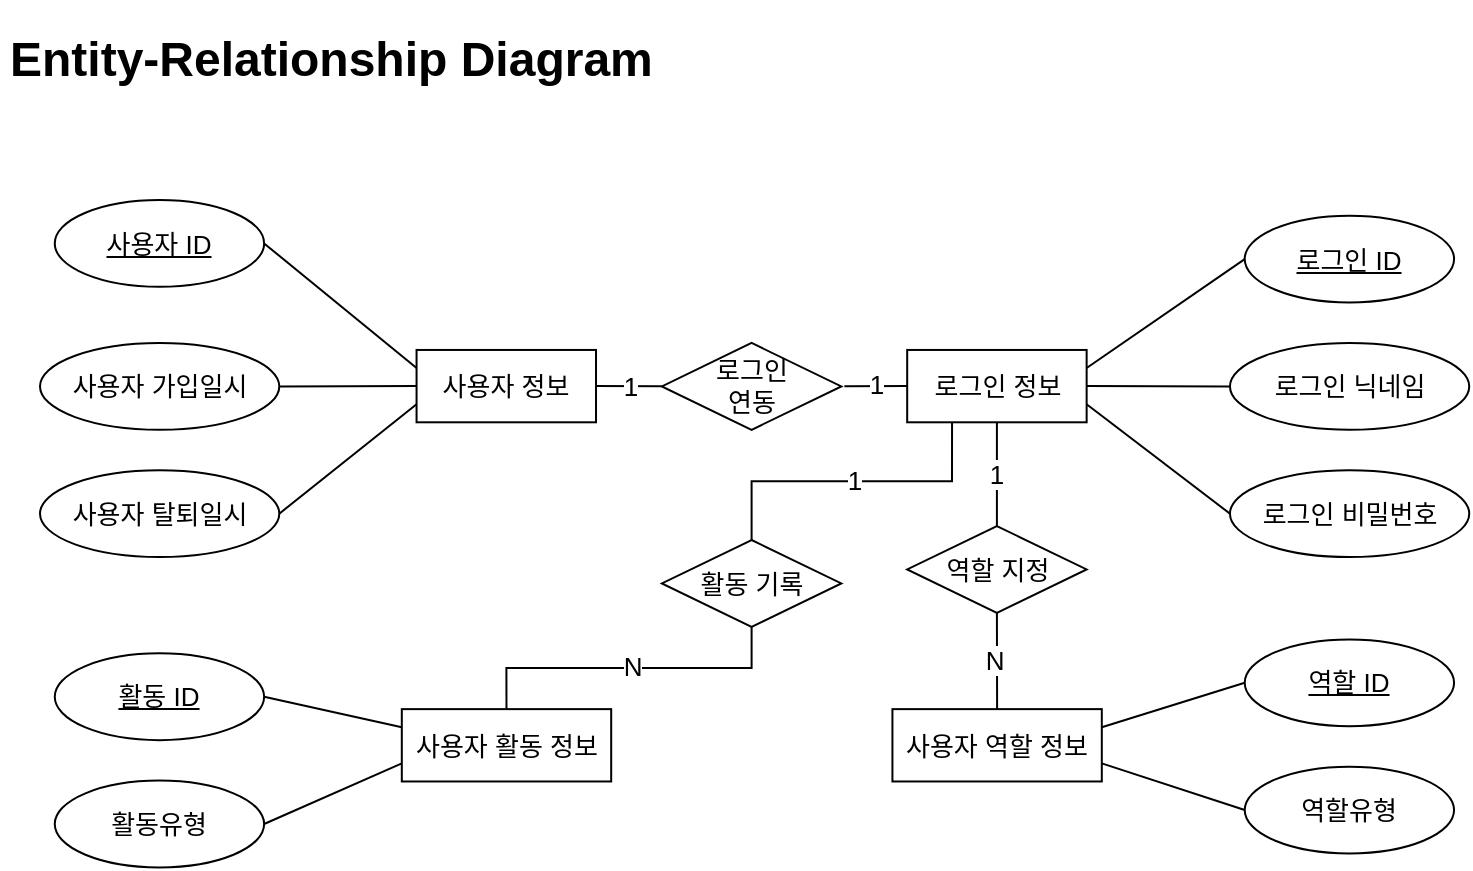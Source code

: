 <mxfile version="21.5.0" type="device" pages="2">
  <diagram name="Entity-Relationship Diagram" id="faz8vsZLvpQ4m0-9aA44">
    <mxGraphModel dx="1325" dy="1494" grid="1" gridSize="10" guides="1" tooltips="1" connect="1" arrows="1" fold="1" page="1" pageScale="1" pageWidth="827" pageHeight="1169" math="0" shadow="0">
      <root>
        <mxCell id="0" />
        <mxCell id="1" parent="0" />
        <mxCell id="U8rtfdh0rIiNNgj78f04-1" value="&lt;h1&gt;&lt;p style=&quot;line-height: normal; margin-top: 0pt; margin-bottom: 0pt; margin-left: 0in; direction: ltr; unicode-bidi: embed;&quot;&gt;Entity-Relationship Diagram&lt;br/&gt;&lt;/p&gt;&lt;/h1&gt;" style="text;html=1;strokeColor=none;fillColor=none;spacing=5;spacingTop=-20;whiteSpace=wrap;overflow=hidden;rounded=0;" vertex="1" parent="1">
          <mxGeometry x="30" y="30" width="340" height="40" as="geometry" />
        </mxCell>
        <mxCell id="iMo18cKxPav76uqtHmOy-1" value="&lt;font style=&quot;font-size: 13px;&quot;&gt;사용자 ID&lt;/font&gt;" style="ellipse;whiteSpace=wrap;html=1;align=center;fontStyle=4;rotation=0;fontSize=13;" vertex="1" parent="1">
          <mxGeometry x="57.381" y="120.0" width="104.685" height="43.404" as="geometry" />
        </mxCell>
        <mxCell id="iMo18cKxPav76uqtHmOy-2" value="&lt;font style=&quot;font-size: 13px;&quot;&gt;사용자 가입일시&lt;/font&gt;" style="ellipse;whiteSpace=wrap;html=1;align=center;rotation=0;fontSize=13;" vertex="1" parent="1">
          <mxGeometry x="50.003" y="191.487" width="119.64" height="43.404" as="geometry" />
        </mxCell>
        <mxCell id="iMo18cKxPav76uqtHmOy-3" value="&lt;font style=&quot;font-size: 13px;&quot;&gt;사용자 탈퇴일시&lt;/font&gt;" style="ellipse;whiteSpace=wrap;html=1;align=center;rotation=0;fontSize=13;" vertex="1" parent="1">
          <mxGeometry x="50.003" y="255.128" width="119.64" height="43.404" as="geometry" />
        </mxCell>
        <mxCell id="iMo18cKxPav76uqtHmOy-4" value="&lt;font style=&quot;font-size: 13px;&quot;&gt;로그인 ID&lt;br style=&quot;font-size: 13px;&quot;&gt;&lt;/font&gt;" style="ellipse;whiteSpace=wrap;html=1;align=center;fontStyle=4;rotation=0;fontSize=13;" vertex="1" parent="1">
          <mxGeometry x="652.359" y="127.846" width="104.685" height="43.404" as="geometry" />
        </mxCell>
        <mxCell id="iMo18cKxPav76uqtHmOy-5" value="&lt;span style=&quot;font-size: 13px;&quot;&gt;로그인 닉네임&lt;/span&gt;" style="ellipse;whiteSpace=wrap;html=1;align=center;rotation=0;fontSize=13;" vertex="1" parent="1">
          <mxGeometry x="644.981" y="191.487" width="119.64" height="43.404" as="geometry" />
        </mxCell>
        <mxCell id="iMo18cKxPav76uqtHmOy-6" value="&lt;font style=&quot;font-size: 13px;&quot;&gt;로그인 비밀번호&lt;/font&gt;" style="ellipse;whiteSpace=wrap;html=1;align=center;rotation=0;fontSize=13;" vertex="1" parent="1">
          <mxGeometry x="644.981" y="255.128" width="119.64" height="43.404" as="geometry" />
        </mxCell>
        <mxCell id="iMo18cKxPav76uqtHmOy-7" value="&lt;font style=&quot;font-size: 13px;&quot;&gt;활동 ID&lt;br style=&quot;font-size: 13px;&quot;&gt;&lt;/font&gt;" style="ellipse;whiteSpace=wrap;html=1;align=center;fontStyle=4;rotation=0;fontSize=13;" vertex="1" parent="1">
          <mxGeometry x="57.381" y="346.666" width="104.685" height="43.404" as="geometry" />
        </mxCell>
        <mxCell id="iMo18cKxPav76uqtHmOy-8" value="&lt;span style=&quot;font-size: 13px;&quot;&gt;활동유형&lt;br style=&quot;font-size: 13px;&quot;&gt;&lt;/span&gt;" style="ellipse;whiteSpace=wrap;html=1;align=center;rotation=0;fontSize=13;" vertex="1" parent="1">
          <mxGeometry x="57.381" y="410.307" width="104.685" height="43.404" as="geometry" />
        </mxCell>
        <mxCell id="iMo18cKxPav76uqtHmOy-9" value="&lt;font style=&quot;font-size: 13px;&quot;&gt;역할 ID&lt;br style=&quot;font-size: 13px;&quot;&gt;&lt;/font&gt;" style="ellipse;whiteSpace=wrap;html=1;align=center;fontStyle=4;rotation=0;fontSize=13;" vertex="1" parent="1">
          <mxGeometry x="652.359" y="339.692" width="104.685" height="43.404" as="geometry" />
        </mxCell>
        <mxCell id="iMo18cKxPav76uqtHmOy-10" value="&lt;span style=&quot;font-size: 13px;&quot;&gt;역할유형&lt;br style=&quot;font-size: 13px;&quot;&gt;&lt;/span&gt;" style="ellipse;whiteSpace=wrap;html=1;align=center;rotation=0;fontSize=13;" vertex="1" parent="1">
          <mxGeometry x="652.359" y="403.333" width="104.685" height="43.404" as="geometry" />
        </mxCell>
        <mxCell id="iMo18cKxPav76uqtHmOy-11" value="&lt;font style=&quot;font-size: 13px;&quot;&gt;사용자 정보&lt;/font&gt;" style="whiteSpace=wrap;html=1;align=center;rotation=0;fontSize=13;" vertex="1" parent="1">
          <mxGeometry x="238.281" y="194.974" width="89.73" height="36.17" as="geometry" />
        </mxCell>
        <mxCell id="iMo18cKxPav76uqtHmOy-12" value="&lt;font style=&quot;font-size: 13px;&quot;&gt;로그인 정보&lt;/font&gt;" style="whiteSpace=wrap;html=1;align=center;rotation=0;fontSize=13;" vertex="1" parent="1">
          <mxGeometry x="483.592" y="194.974" width="89.73" height="36.17" as="geometry" />
        </mxCell>
        <mxCell id="iMo18cKxPav76uqtHmOy-14" value="&lt;font style=&quot;font-size: 13px;&quot;&gt;사용자 활동 정보&lt;/font&gt;" style="whiteSpace=wrap;html=1;align=center;rotation=0;fontSize=13;" vertex="1" parent="1">
          <mxGeometry x="230.903" y="374.564" width="104.685" height="36.17" as="geometry" />
        </mxCell>
        <mxCell id="iMo18cKxPav76uqtHmOy-15" value="&lt;font style=&quot;font-size: 13px;&quot;&gt;사용자 역할 정보&lt;/font&gt;" style="whiteSpace=wrap;html=1;align=center;rotation=0;fontSize=13;" vertex="1" parent="1">
          <mxGeometry x="476.214" y="374.564" width="104.685" height="36.17" as="geometry" />
        </mxCell>
        <mxCell id="iMo18cKxPav76uqtHmOy-17" value="&lt;font style=&quot;font-size: 13px;&quot;&gt;로그인&lt;br style=&quot;font-size: 13px;&quot;&gt;연동&lt;br style=&quot;font-size: 13px;&quot;&gt;&lt;/font&gt;" style="shape=rhombus;perimeter=rhombusPerimeter;whiteSpace=wrap;html=1;align=center;rotation=0;fontSize=13;" vertex="1" parent="1">
          <mxGeometry x="360.937" y="191.487" width="89.73" height="43.404" as="geometry" />
        </mxCell>
        <mxCell id="iMo18cKxPav76uqtHmOy-18" value="&lt;font style=&quot;font-size: 13px;&quot;&gt;역할 지정&lt;br style=&quot;font-size: 13px;&quot;&gt;&lt;/font&gt;" style="shape=rhombus;perimeter=rhombusPerimeter;whiteSpace=wrap;html=1;align=center;rotation=0;fontSize=13;" vertex="1" parent="1">
          <mxGeometry x="483.592" y="283.025" width="89.73" height="43.404" as="geometry" />
        </mxCell>
        <mxCell id="iMo18cKxPav76uqtHmOy-19" value="&lt;font style=&quot;font-size: 13px;&quot;&gt;활동 기록&lt;br style=&quot;font-size: 13px;&quot;&gt;&lt;/font&gt;" style="shape=rhombus;perimeter=rhombusPerimeter;whiteSpace=wrap;html=1;align=center;rotation=0;fontSize=13;" vertex="1" parent="1">
          <mxGeometry x="360.937" y="290.0" width="89.73" height="43.404" as="geometry" />
        </mxCell>
        <mxCell id="iMo18cKxPav76uqtHmOy-22" value="&lt;font style=&quot;font-size: 13px;&quot;&gt;1&lt;/font&gt;" style="edgeStyle=orthogonalEdgeStyle;rounded=0;orthogonalLoop=1;jettySize=auto;html=1;exitX=0;exitY=0.5;exitDx=0;exitDy=0;strokeColor=default;endArrow=none;endFill=0;fontSize=13;" edge="1" parent="1" source="iMo18cKxPav76uqtHmOy-12">
          <mxGeometry x="-0.021" relative="1" as="geometry">
            <mxPoint x="306.526" y="220.256" as="sourcePoint" />
            <mxPoint x="452.237" y="212.41" as="targetPoint" />
            <mxPoint y="-1" as="offset" />
          </mxGeometry>
        </mxCell>
        <mxCell id="iMo18cKxPav76uqtHmOy-23" value="&lt;font style=&quot;font-size: 13px;&quot;&gt;1&lt;/font&gt;" style="edgeStyle=orthogonalEdgeStyle;rounded=0;orthogonalLoop=1;jettySize=auto;html=1;exitX=0.5;exitY=0;exitDx=0;exitDy=0;strokeColor=default;endArrow=none;endFill=0;entryX=0.5;entryY=1;entryDx=0;entryDy=0;fontSize=13;" edge="1" parent="1" source="iMo18cKxPav76uqtHmOy-18" target="iMo18cKxPav76uqtHmOy-12">
          <mxGeometry x="-0.021" relative="1" as="geometry">
            <mxPoint x="490.048" y="220.256" as="sourcePoint" />
            <mxPoint x="436.559" y="220.256" as="targetPoint" />
            <mxPoint y="-1" as="offset" />
          </mxGeometry>
        </mxCell>
        <mxCell id="iMo18cKxPav76uqtHmOy-24" value="&lt;font style=&quot;font-size: 13px;&quot;&gt;1&lt;/font&gt;" style="edgeStyle=orthogonalEdgeStyle;rounded=0;orthogonalLoop=1;jettySize=auto;html=1;exitX=0.25;exitY=1;exitDx=0;exitDy=0;strokeColor=default;endArrow=none;endFill=0;entryX=0.5;entryY=0;entryDx=0;entryDy=0;fontSize=13;" edge="1" parent="1" source="iMo18cKxPav76uqtHmOy-12" target="iMo18cKxPav76uqtHmOy-19">
          <mxGeometry x="-0.021" relative="1" as="geometry">
            <mxPoint x="520.481" y="227.231" as="sourcePoint" />
            <mxPoint x="466.992" y="227.231" as="targetPoint" />
            <mxPoint y="-1" as="offset" />
          </mxGeometry>
        </mxCell>
        <mxCell id="iMo18cKxPav76uqtHmOy-26" value="&lt;span style=&quot;font-size: 13px;&quot;&gt;N&lt;/span&gt;" style="edgeStyle=orthogonalEdgeStyle;rounded=0;orthogonalLoop=1;jettySize=auto;html=1;exitX=0.5;exitY=1;exitDx=0;exitDy=0;strokeColor=default;endArrow=none;endFill=0;entryX=0.5;entryY=0;entryDx=0;entryDy=0;fontSize=13;" edge="1" parent="1" source="iMo18cKxPav76uqtHmOy-19" target="iMo18cKxPav76uqtHmOy-14">
          <mxGeometry x="-0.02" y="-1" relative="1" as="geometry">
            <mxPoint x="536.159" y="237.692" as="sourcePoint" />
            <mxPoint x="413.503" y="297.846" as="targetPoint" />
            <mxPoint as="offset" />
          </mxGeometry>
        </mxCell>
        <mxCell id="iMo18cKxPav76uqtHmOy-27" value="&lt;span style=&quot;font-size: 13px;&quot;&gt;N&lt;/span&gt;" style="edgeStyle=orthogonalEdgeStyle;rounded=0;orthogonalLoop=1;jettySize=auto;html=1;exitX=0.5;exitY=1;exitDx=0;exitDy=0;strokeColor=default;endArrow=none;endFill=0;entryX=0.5;entryY=0;entryDx=0;entryDy=0;fontSize=13;" edge="1" parent="1" source="iMo18cKxPav76uqtHmOy-18" target="iMo18cKxPav76uqtHmOy-15">
          <mxGeometry x="-0.02" y="-1" relative="1" as="geometry">
            <mxPoint x="390.448" y="339.692" as="sourcePoint" />
            <mxPoint x="237.359" y="382.41" as="targetPoint" />
            <mxPoint as="offset" />
          </mxGeometry>
        </mxCell>
        <mxCell id="iMo18cKxPav76uqtHmOy-28" value="" style="rounded=0;orthogonalLoop=1;jettySize=auto;html=1;exitX=1;exitY=0.5;exitDx=0;exitDy=0;entryX=0;entryY=0.25;entryDx=0;entryDy=0;strokeColor=default;endArrow=none;endFill=0;fontSize=13;" edge="1" parent="1" source="iMo18cKxPav76uqtHmOy-1" target="iMo18cKxPav76uqtHmOy-11">
          <mxGeometry relative="1" as="geometry">
            <mxPoint x="336.959" y="220.256" as="sourcePoint" />
            <mxPoint x="398.748" y="220.256" as="targetPoint" />
          </mxGeometry>
        </mxCell>
        <mxCell id="iMo18cKxPav76uqtHmOy-29" value="" style="rounded=0;orthogonalLoop=1;jettySize=auto;html=1;exitX=1;exitY=0.5;exitDx=0;exitDy=0;strokeColor=default;endArrow=none;endFill=0;entryX=0;entryY=0.5;entryDx=0;entryDy=0;fontSize=13;" edge="1" parent="1" source="iMo18cKxPav76uqtHmOy-2" target="iMo18cKxPav76uqtHmOy-11">
          <mxGeometry relative="1" as="geometry">
            <mxPoint x="130.381" y="148.769" as="sourcePoint" />
            <mxPoint x="192.17" y="248.154" as="targetPoint" />
          </mxGeometry>
        </mxCell>
        <mxCell id="iMo18cKxPav76uqtHmOy-30" value="" style="rounded=0;orthogonalLoop=1;jettySize=auto;html=1;exitX=1;exitY=0.5;exitDx=0;exitDy=0;entryX=0;entryY=0.75;entryDx=0;entryDy=0;strokeColor=default;endArrow=none;endFill=0;fontSize=13;" edge="1" parent="1" source="iMo18cKxPav76uqtHmOy-3" target="iMo18cKxPav76uqtHmOy-11">
          <mxGeometry relative="1" as="geometry">
            <mxPoint x="137.759" y="156.615" as="sourcePoint" />
            <mxPoint x="253.037" y="218.513" as="targetPoint" />
          </mxGeometry>
        </mxCell>
        <mxCell id="iMo18cKxPav76uqtHmOy-31" value="" style="rounded=0;orthogonalLoop=1;jettySize=auto;html=1;exitX=0;exitY=0.5;exitDx=0;exitDy=0;entryX=1;entryY=0.25;entryDx=0;entryDy=0;strokeColor=default;endArrow=none;endFill=0;fontSize=13;" edge="1" parent="1" source="iMo18cKxPav76uqtHmOy-4" target="iMo18cKxPav76uqtHmOy-12">
          <mxGeometry relative="1" as="geometry">
            <mxPoint x="528.781" y="100.82" as="sourcePoint" />
            <mxPoint x="643.137" y="163.589" as="targetPoint" />
          </mxGeometry>
        </mxCell>
        <mxCell id="iMo18cKxPav76uqtHmOy-32" value="" style="rounded=0;orthogonalLoop=1;jettySize=auto;html=1;exitX=0;exitY=0.5;exitDx=0;exitDy=0;entryX=1;entryY=0.75;entryDx=0;entryDy=0;strokeColor=default;endArrow=none;endFill=0;fontSize=13;" edge="1" parent="1" source="iMo18cKxPav76uqtHmOy-6" target="iMo18cKxPav76uqtHmOy-12">
          <mxGeometry relative="1" as="geometry">
            <mxPoint x="566.592" y="92.974" as="sourcePoint" />
            <mxPoint x="681.87" y="154.872" as="targetPoint" />
          </mxGeometry>
        </mxCell>
        <mxCell id="iMo18cKxPav76uqtHmOy-33" value="" style="rounded=0;orthogonalLoop=1;jettySize=auto;html=1;exitX=0;exitY=0.5;exitDx=0;exitDy=0;entryX=1;entryY=0.5;entryDx=0;entryDy=0;strokeColor=default;endArrow=none;endFill=0;fontSize=13;" edge="1" parent="1" source="iMo18cKxPav76uqtHmOy-5" target="iMo18cKxPav76uqtHmOy-12">
          <mxGeometry relative="1" as="geometry">
            <mxPoint x="573.97" y="99.948" as="sourcePoint" />
            <mxPoint x="689.248" y="161.846" as="targetPoint" />
          </mxGeometry>
        </mxCell>
        <mxCell id="iMo18cKxPav76uqtHmOy-34" value="" style="rounded=0;orthogonalLoop=1;jettySize=auto;html=1;exitX=1;exitY=0.75;exitDx=0;exitDy=0;entryX=0;entryY=0.5;entryDx=0;entryDy=0;strokeColor=default;endArrow=none;endFill=0;fontSize=13;" edge="1" parent="1" source="iMo18cKxPav76uqtHmOy-15" target="iMo18cKxPav76uqtHmOy-10">
          <mxGeometry relative="1" as="geometry">
            <mxPoint x="589.648" y="421.641" as="sourcePoint" />
            <mxPoint x="704.926" y="483.538" as="targetPoint" />
          </mxGeometry>
        </mxCell>
        <mxCell id="iMo18cKxPav76uqtHmOy-35" value="" style="rounded=0;orthogonalLoop=1;jettySize=auto;html=1;exitX=1;exitY=0.25;exitDx=0;exitDy=0;entryX=0;entryY=0.5;entryDx=0;entryDy=0;strokeColor=default;endArrow=none;endFill=0;fontSize=13;" edge="1" parent="1" source="iMo18cKxPav76uqtHmOy-15" target="iMo18cKxPav76uqtHmOy-9">
          <mxGeometry relative="1" as="geometry">
            <mxPoint x="597.026" y="358.872" as="sourcePoint" />
            <mxPoint x="712.303" y="421.641" as="targetPoint" />
          </mxGeometry>
        </mxCell>
        <mxCell id="iMo18cKxPav76uqtHmOy-36" value="" style="rounded=0;orthogonalLoop=1;jettySize=auto;html=1;exitX=1;exitY=0.5;exitDx=0;exitDy=0;entryX=0;entryY=0.25;entryDx=0;entryDy=0;strokeColor=default;endArrow=none;endFill=0;fontSize=13;" edge="1" parent="1" source="iMo18cKxPav76uqtHmOy-7" target="iMo18cKxPav76uqtHmOy-14">
          <mxGeometry relative="1" as="geometry">
            <mxPoint x="146.059" y="313.538" as="sourcePoint" />
            <mxPoint x="260.414" y="375.436" as="targetPoint" />
          </mxGeometry>
        </mxCell>
        <mxCell id="iMo18cKxPav76uqtHmOy-21" value="&lt;font style=&quot;font-size: 13px;&quot;&gt;1&lt;/font&gt;" style="edgeStyle=orthogonalEdgeStyle;rounded=0;orthogonalLoop=1;jettySize=auto;html=1;exitX=1;exitY=0.5;exitDx=0;exitDy=0;entryX=0;entryY=0.5;entryDx=0;entryDy=0;strokeColor=default;endArrow=none;endFill=0;fontSize=13;" edge="1" parent="1" source="iMo18cKxPav76uqtHmOy-11" target="iMo18cKxPav76uqtHmOy-17">
          <mxGeometry relative="1" as="geometry" />
        </mxCell>
        <mxCell id="iMo18cKxPav76uqtHmOy-37" value="" style="rounded=0;orthogonalLoop=1;jettySize=auto;html=1;exitX=1;exitY=0.5;exitDx=0;exitDy=0;entryX=0;entryY=0.75;entryDx=0;entryDy=0;strokeColor=default;endArrow=none;endFill=0;fontSize=13;" edge="1" parent="1" source="iMo18cKxPav76uqtHmOy-8" target="iMo18cKxPav76uqtHmOy-14">
          <mxGeometry relative="1" as="geometry">
            <mxPoint x="130.381" y="362.359" as="sourcePoint" />
            <mxPoint x="245.659" y="424.256" as="targetPoint" />
          </mxGeometry>
        </mxCell>
      </root>
    </mxGraphModel>
  </diagram>
  <diagram id="qYRacV1EC-VWZIb3_orU" name="E-R Mapping">
    <mxGraphModel dx="1060" dy="1195" grid="1" gridSize="10" guides="1" tooltips="1" connect="1" arrows="1" fold="1" page="1" pageScale="1" pageWidth="827" pageHeight="1169" math="0" shadow="0">
      <root>
        <mxCell id="0" />
        <mxCell id="1" parent="0" />
        <mxCell id="JAeuyn1Q__91fQyQZa6y-13" value="&lt;h1&gt;&lt;p style=&quot;line-height: normal; margin-top: 0pt; margin-bottom: 0pt; margin-left: 0in; direction: ltr; unicode-bidi: embed;&quot;&gt;E-R Mapping&lt;br/&gt;&lt;/p&gt;&lt;/h1&gt;" style="text;html=1;strokeColor=none;fillColor=none;spacing=5;spacingTop=-20;whiteSpace=wrap;overflow=hidden;rounded=0;" vertex="1" parent="1">
          <mxGeometry x="30" y="30" width="310" height="40" as="geometry" />
        </mxCell>
        <mxCell id="QGSb4iDxcId0u4IITj2m-1" value="" style="group" vertex="1" connectable="0" parent="1">
          <mxGeometry x="40" y="100" width="410.79" height="414" as="geometry" />
        </mxCell>
        <mxCell id="JAeuyn1Q__91fQyQZa6y-3" value="&lt;font style=&quot;font-size: 13px;&quot;&gt;사용자 ID&lt;br style=&quot;font-size: 13px;&quot;&gt;&lt;/font&gt;" style="rounded=1;whiteSpace=wrap;html=1;arcSize=0;fillColor=#1ba1e2;fontColor=#ffffff;strokeColor=#006EAF;fontSize=13;" vertex="1" parent="QGSb4iDxcId0u4IITj2m-1">
          <mxGeometry width="96.656" height="48.327" as="geometry" />
        </mxCell>
        <mxCell id="JAeuyn1Q__91fQyQZa6y-7" value="&lt;font style=&quot;font-size: 13px;&quot;&gt;로그인 ID&lt;br style=&quot;font-size: 13px;&quot;&gt;&lt;/font&gt;" style="rounded=1;whiteSpace=wrap;html=1;arcSize=0;fillColor=#1ba1e2;fontColor=#ffffff;strokeColor=#006EAF;fontSize=13;" vertex="1" parent="QGSb4iDxcId0u4IITj2m-1">
          <mxGeometry y="90.002" width="96.656" height="48.327" as="geometry" />
        </mxCell>
        <mxCell id="JAeuyn1Q__91fQyQZa6y-8" value="&lt;font style=&quot;font-size: 13px;&quot;&gt;로그인 닉네임&lt;br style=&quot;font-size: 13px;&quot;&gt;&lt;/font&gt;" style="rounded=1;whiteSpace=wrap;html=1;arcSize=0;fontSize=13;" vertex="1" parent="QGSb4iDxcId0u4IITj2m-1">
          <mxGeometry x="96.656" y="90.002" width="104.711" height="48.327" as="geometry" />
        </mxCell>
        <mxCell id="JAeuyn1Q__91fQyQZa6y-11" value="&lt;span style=&quot;font-size: 13px;&quot;&gt;활동 ID&lt;/span&gt;" style="rounded=1;whiteSpace=wrap;html=1;arcSize=0;fillColor=#1ba1e2;fontColor=#ffffff;strokeColor=#006EAF;fontSize=13;" vertex="1" parent="QGSb4iDxcId0u4IITj2m-1">
          <mxGeometry y="210.819" width="96.656" height="48.327" as="geometry" />
        </mxCell>
        <mxCell id="JAeuyn1Q__91fQyQZa6y-12" value="&lt;font style=&quot;font-size: 13px;&quot;&gt;사용자 탈퇴일시&lt;br style=&quot;font-size: 13px;&quot;&gt;&lt;/font&gt;" style="rounded=1;whiteSpace=wrap;html=1;arcSize=0;fontSize=13;" vertex="1" parent="QGSb4iDxcId0u4IITj2m-1">
          <mxGeometry x="209.422" width="112.766" height="48.327" as="geometry" />
        </mxCell>
        <mxCell id="JAeuyn1Q__91fQyQZa6y-14" value="&lt;span style=&quot;font-size: 13px;&quot;&gt;사용자 가입일시&lt;/span&gt;" style="rounded=1;whiteSpace=wrap;html=1;arcSize=0;fontSize=13;" vertex="1" parent="QGSb4iDxcId0u4IITj2m-1">
          <mxGeometry x="96.656" width="112.766" height="48.327" as="geometry" />
        </mxCell>
        <mxCell id="JAeuyn1Q__91fQyQZa6y-15" value="&lt;font style=&quot;font-size: 13px;&quot;&gt;로그인 비밀번호&lt;br style=&quot;font-size: 13px;&quot;&gt;&lt;/font&gt;" style="rounded=1;whiteSpace=wrap;html=1;arcSize=0;fontSize=13;" vertex="1" parent="QGSb4iDxcId0u4IITj2m-1">
          <mxGeometry x="201.368" y="90.002" width="112.766" height="48.327" as="geometry" />
        </mxCell>
        <mxCell id="JAeuyn1Q__91fQyQZa6y-16" value="&lt;font style=&quot;font-size: 13px;&quot;&gt;활동유형&lt;br style=&quot;font-size: 13px;&quot;&gt;&lt;/font&gt;" style="rounded=1;whiteSpace=wrap;html=1;arcSize=0;fontSize=13;" vertex="1" parent="QGSb4iDxcId0u4IITj2m-1">
          <mxGeometry x="96.656" y="210.819" width="96.656" height="48.327" as="geometry" />
        </mxCell>
        <mxCell id="JAeuyn1Q__91fQyQZa6y-19" value="&lt;span style=&quot;font-size: 13px;&quot;&gt;역할 ID&lt;/span&gt;" style="rounded=1;whiteSpace=wrap;html=1;arcSize=0;fillColor=#ffffff;fontColor=#000000;strokeColor=#006EAF;fontStyle=4;fontSize=13;" vertex="1" parent="QGSb4iDxcId0u4IITj2m-1">
          <mxGeometry y="301.133" width="96.656" height="48.327" as="geometry" />
        </mxCell>
        <mxCell id="JAeuyn1Q__91fQyQZa6y-20" value="&lt;font style=&quot;font-size: 13px;&quot;&gt;역할유형&lt;br style=&quot;font-size: 13px;&quot;&gt;&lt;/font&gt;" style="rounded=1;whiteSpace=wrap;html=1;arcSize=0;fontSize=13;" vertex="1" parent="QGSb4iDxcId0u4IITj2m-1">
          <mxGeometry x="96.656" y="301.133" width="96.656" height="48.327" as="geometry" />
        </mxCell>
        <mxCell id="JAeuyn1Q__91fQyQZa6y-23" value="&lt;font style=&quot;font-size: 13px;&quot;&gt;FK&lt;/font&gt;" style="edgeStyle=orthogonalEdgeStyle;rounded=0;orthogonalLoop=1;jettySize=auto;html=1;exitX=0.5;exitY=0;exitDx=0;exitDy=0;entryX=0.5;entryY=1;entryDx=0;entryDy=0;fontSize=13;" edge="1" parent="QGSb4iDxcId0u4IITj2m-1" source="JAeuyn1Q__91fQyQZa6y-22" target="JAeuyn1Q__91fQyQZa6y-3">
          <mxGeometry relative="1" as="geometry" />
        </mxCell>
        <mxCell id="JAeuyn1Q__91fQyQZa6y-22" value="&lt;font style=&quot;font-size: 13px;&quot;&gt;&lt;font color=&quot;#000000&quot; style=&quot;font-size: 13px;&quot;&gt;사용자 ID&lt;/font&gt;&lt;br style=&quot;font-size: 13px;&quot;&gt;&lt;/font&gt;" style="rounded=1;whiteSpace=wrap;html=1;arcSize=0;fillColor=#FFFFFF;fontColor=#ffffff;strokeColor=#006EAF;fontSize=13;" vertex="1" parent="QGSb4iDxcId0u4IITj2m-1">
          <mxGeometry x="314.134" y="90.002" width="96.656" height="48.327" as="geometry" />
        </mxCell>
        <mxCell id="JAeuyn1Q__91fQyQZa6y-30" value="&lt;font style=&quot;font-size: 13px;&quot;&gt;FK&lt;/font&gt;" style="edgeStyle=orthogonalEdgeStyle;rounded=0;orthogonalLoop=1;jettySize=auto;html=1;exitX=0.5;exitY=0;exitDx=0;exitDy=0;entryX=0.75;entryY=1;entryDx=0;entryDy=0;fontSize=13;" edge="1" parent="QGSb4iDxcId0u4IITj2m-1" source="JAeuyn1Q__91fQyQZa6y-24" target="JAeuyn1Q__91fQyQZa6y-7">
          <mxGeometry relative="1" as="geometry">
            <Array as="points">
              <mxPoint x="241.641" y="162.492" />
              <mxPoint x="72.492" y="162.492" />
            </Array>
          </mxGeometry>
        </mxCell>
        <mxCell id="JAeuyn1Q__91fQyQZa6y-24" value="&lt;font style=&quot;font-size: 13px;&quot;&gt;&lt;font color=&quot;#000000&quot; style=&quot;font-size: 13px;&quot;&gt;로그인 ID&lt;/font&gt;&lt;br style=&quot;font-size: 13px;&quot;&gt;&lt;/font&gt;" style="rounded=1;whiteSpace=wrap;html=1;arcSize=0;fillColor=#FFFFFF;fontColor=#ffffff;strokeColor=#006EAF;fontSize=13;" vertex="1" parent="QGSb4iDxcId0u4IITj2m-1">
          <mxGeometry x="193.313" y="210.819" width="96.656" height="48.327" as="geometry" />
        </mxCell>
        <mxCell id="JAeuyn1Q__91fQyQZa6y-28" value="&lt;font style=&quot;font-size: 13px;&quot;&gt;FK&lt;/font&gt;" style="edgeStyle=orthogonalEdgeStyle;rounded=0;orthogonalLoop=1;jettySize=auto;html=1;exitX=0.5;exitY=0;exitDx=0;exitDy=0;entryX=0.25;entryY=1;entryDx=0;entryDy=0;fontSize=13;" edge="1" parent="QGSb4iDxcId0u4IITj2m-1" source="JAeuyn1Q__91fQyQZa6y-25" target="JAeuyn1Q__91fQyQZa6y-7">
          <mxGeometry x="0.275" relative="1" as="geometry">
            <Array as="points">
              <mxPoint x="242" y="281.13" />
              <mxPoint x="320" y="281.13" />
              <mxPoint x="320" y="187.13" />
              <mxPoint x="24" y="187.13" />
            </Array>
            <mxPoint as="offset" />
          </mxGeometry>
        </mxCell>
        <mxCell id="JAeuyn1Q__91fQyQZa6y-25" value="&lt;font style=&quot;font-size: 13px;&quot;&gt;&lt;font color=&quot;#000000&quot; style=&quot;font-size: 13px;&quot;&gt;로그인 ID&lt;/font&gt;&lt;br style=&quot;font-size: 13px;&quot;&gt;&lt;/font&gt;" style="rounded=1;whiteSpace=wrap;html=1;arcSize=0;fillColor=#FFFFFF;fontColor=#ffffff;strokeColor=#006EAF;fontSize=13;" vertex="1" parent="QGSb4iDxcId0u4IITj2m-1">
          <mxGeometry x="193.31" y="301.13" width="96.69" height="48.33" as="geometry" />
        </mxCell>
        <mxCell id="wETUlfUg8apMap8uNzzr-1" value="&lt;font style=&quot;font-size: 13px;&quot;&gt;사용자 ID&lt;br style=&quot;font-size: 13px;&quot;&gt;&lt;/font&gt;" style="rounded=1;whiteSpace=wrap;html=1;arcSize=0;fillColor=#1ba1e2;fontColor=#ffffff;strokeColor=#006EAF;fontSize=13;" vertex="1" parent="QGSb4iDxcId0u4IITj2m-1">
          <mxGeometry width="96.656" height="48.327" as="geometry" />
        </mxCell>
        <mxCell id="wETUlfUg8apMap8uNzzr-2" value="&lt;font style=&quot;font-size: 13px;&quot;&gt;로그인 ID&lt;br style=&quot;font-size: 13px;&quot;&gt;&lt;/font&gt;" style="rounded=1;whiteSpace=wrap;html=1;arcSize=0;fillColor=#1ba1e2;fontColor=#ffffff;strokeColor=#006EAF;fontSize=13;" vertex="1" parent="QGSb4iDxcId0u4IITj2m-1">
          <mxGeometry y="90.002" width="96.656" height="48.327" as="geometry" />
        </mxCell>
        <mxCell id="wETUlfUg8apMap8uNzzr-3" value="&lt;font style=&quot;font-size: 13px;&quot;&gt;사용자 ID&lt;br style=&quot;font-size: 13px;&quot;&gt;&lt;/font&gt;" style="rounded=1;whiteSpace=wrap;html=1;arcSize=0;fillColor=#1ba1e2;fontColor=#ffffff;strokeColor=#006EAF;fontSize=13;" vertex="1" parent="QGSb4iDxcId0u4IITj2m-1">
          <mxGeometry width="96.656" height="48.327" as="geometry" />
        </mxCell>
        <mxCell id="wETUlfUg8apMap8uNzzr-4" value="&lt;font style=&quot;font-size: 13px;&quot;&gt;로그인 ID&lt;br style=&quot;font-size: 13px;&quot;&gt;&lt;/font&gt;" style="rounded=1;whiteSpace=wrap;html=1;arcSize=0;fillColor=#1ba1e2;fontColor=#ffffff;strokeColor=#006EAF;fontSize=13;" vertex="1" parent="QGSb4iDxcId0u4IITj2m-1">
          <mxGeometry y="90.002" width="96.656" height="48.327" as="geometry" />
        </mxCell>
        <mxCell id="wETUlfUg8apMap8uNzzr-5" value="&lt;font style=&quot;font-size: 13px;&quot;&gt;사용자 ID&lt;br style=&quot;font-size: 13px;&quot;&gt;&lt;/font&gt;" style="rounded=1;whiteSpace=wrap;html=1;arcSize=0;fillColor=#1ba1e2;fontColor=#ffffff;strokeColor=#006EAF;fontSize=13;" vertex="1" parent="QGSb4iDxcId0u4IITj2m-1">
          <mxGeometry width="96.656" height="48.327" as="geometry" />
        </mxCell>
        <mxCell id="wETUlfUg8apMap8uNzzr-6" value="&lt;span style=&quot;font-size: 13px;&quot;&gt;활동 ID&lt;/span&gt;" style="rounded=1;whiteSpace=wrap;html=1;arcSize=0;fillColor=#1ba1e2;fontColor=#ffffff;strokeColor=#006EAF;fontSize=13;" vertex="1" parent="QGSb4iDxcId0u4IITj2m-1">
          <mxGeometry y="210.819" width="96.656" height="48.327" as="geometry" />
        </mxCell>
        <mxCell id="wETUlfUg8apMap8uNzzr-7" value="&lt;font style=&quot;font-size: 13px;&quot;&gt;로그인 ID&lt;br style=&quot;font-size: 13px;&quot;&gt;&lt;/font&gt;" style="rounded=1;whiteSpace=wrap;html=1;arcSize=0;fillColor=#1ba1e2;fontColor=#ffffff;strokeColor=#006EAF;fontSize=13;" vertex="1" parent="QGSb4iDxcId0u4IITj2m-1">
          <mxGeometry y="90.002" width="96.656" height="48.327" as="geometry" />
        </mxCell>
        <mxCell id="wETUlfUg8apMap8uNzzr-8" value="&lt;font style=&quot;font-size: 13px;&quot;&gt;사용자 ID&lt;br style=&quot;font-size: 13px;&quot;&gt;&lt;/font&gt;" style="rounded=1;whiteSpace=wrap;html=1;arcSize=0;fillColor=#1ba1e2;fontColor=#ffffff;strokeColor=#006EAF;fontSize=13;" vertex="1" parent="QGSb4iDxcId0u4IITj2m-1">
          <mxGeometry width="96.656" height="48.327" as="geometry" />
        </mxCell>
        <mxCell id="wETUlfUg8apMap8uNzzr-9" value="&lt;span style=&quot;font-size: 13px;&quot;&gt;활동 ID&lt;/span&gt;" style="rounded=1;whiteSpace=wrap;html=1;arcSize=0;fillColor=#1ba1e2;fontColor=#ffffff;strokeColor=#006EAF;fontSize=13;" vertex="1" parent="QGSb4iDxcId0u4IITj2m-1">
          <mxGeometry y="210.819" width="96.656" height="48.327" as="geometry" />
        </mxCell>
        <mxCell id="wETUlfUg8apMap8uNzzr-10" value="&lt;font style=&quot;font-size: 13px;&quot;&gt;로그인 ID&lt;br style=&quot;font-size: 13px;&quot;&gt;&lt;/font&gt;" style="rounded=1;whiteSpace=wrap;html=1;arcSize=0;fillColor=#ffffff;fontColor=#000000;strokeColor=#006EAF;fontStyle=4;fontSize=13;" vertex="1" parent="QGSb4iDxcId0u4IITj2m-1">
          <mxGeometry y="90.002" width="96.656" height="48.327" as="geometry" />
        </mxCell>
        <mxCell id="wETUlfUg8apMap8uNzzr-11" value="&lt;font style=&quot;font-size: 13px;&quot;&gt;사용자 ID&lt;br style=&quot;font-size: 13px;&quot;&gt;&lt;/font&gt;" style="rounded=1;whiteSpace=wrap;html=1;arcSize=0;fillColor=#ffffff;fontColor=#000000;strokeColor=#006EAF;fontStyle=4;fontSize=13;" vertex="1" parent="QGSb4iDxcId0u4IITj2m-1">
          <mxGeometry width="96.656" height="48.327" as="geometry" />
        </mxCell>
        <mxCell id="wETUlfUg8apMap8uNzzr-12" value="&lt;span style=&quot;font-size: 13px;&quot;&gt;활동 ID&lt;/span&gt;" style="rounded=1;whiteSpace=wrap;html=1;arcSize=0;fillColor=#ffffff;fontColor=#000000;strokeColor=#006EAF;fontStyle=4;fontSize=13;" vertex="1" parent="QGSb4iDxcId0u4IITj2m-1">
          <mxGeometry y="210.819" width="96.656" height="48.327" as="geometry" />
        </mxCell>
      </root>
    </mxGraphModel>
  </diagram>
</mxfile>
